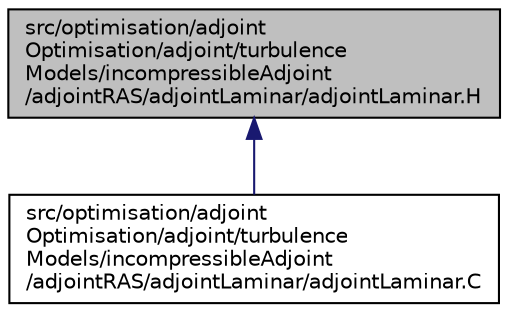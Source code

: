 digraph "src/optimisation/adjointOptimisation/adjoint/turbulenceModels/incompressibleAdjoint/adjointRAS/adjointLaminar/adjointLaminar.H"
{
  bgcolor="transparent";
  edge [fontname="Helvetica",fontsize="10",labelfontname="Helvetica",labelfontsize="10"];
  node [fontname="Helvetica",fontsize="10",shape=record];
  Node1 [label="src/optimisation/adjoint\lOptimisation/adjoint/turbulence\lModels/incompressibleAdjoint\l/adjointRAS/adjointLaminar/adjointLaminar.H",height=0.2,width=0.4,color="black", fillcolor="grey75", style="filled" fontcolor="black"];
  Node1 -> Node2 [dir="back",color="midnightblue",fontsize="10",style="solid",fontname="Helvetica"];
  Node2 [label="src/optimisation/adjoint\lOptimisation/adjoint/turbulence\lModels/incompressibleAdjoint\l/adjointRAS/adjointLaminar/adjointLaminar.C",height=0.2,width=0.4,color="black",URL="$adjointLaminar_8C.html"];
}
